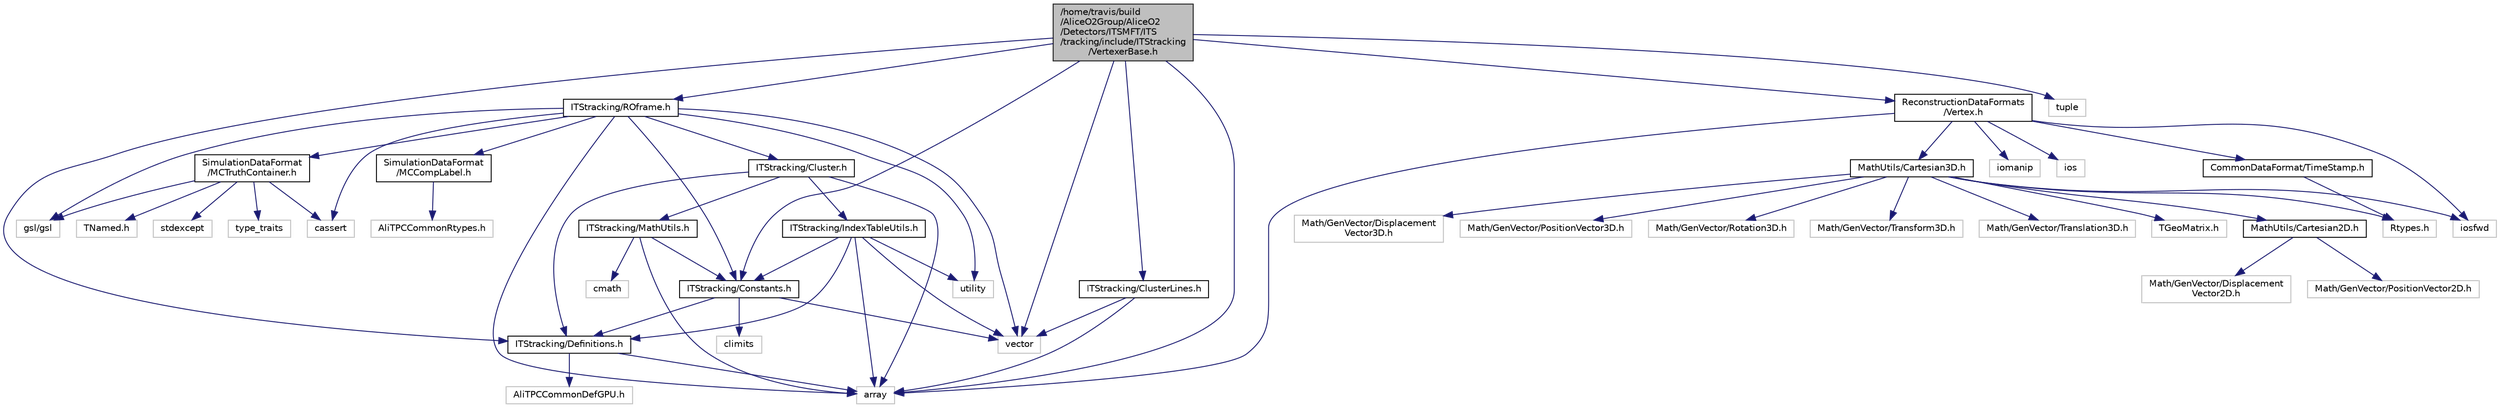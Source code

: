 digraph "/home/travis/build/AliceO2Group/AliceO2/Detectors/ITSMFT/ITS/tracking/include/ITStracking/VertexerBase.h"
{
 // INTERACTIVE_SVG=YES
  bgcolor="transparent";
  edge [fontname="Helvetica",fontsize="10",labelfontname="Helvetica",labelfontsize="10"];
  node [fontname="Helvetica",fontsize="10",shape=record];
  Node1 [label="/home/travis/build\l/AliceO2Group/AliceO2\l/Detectors/ITSMFT/ITS\l/tracking/include/ITStracking\l/VertexerBase.h",height=0.2,width=0.4,color="black", fillcolor="grey75", style="filled" fontcolor="black"];
  Node1 -> Node2 [color="midnightblue",fontsize="10",style="solid",fontname="Helvetica"];
  Node2 [label="vector",height=0.2,width=0.4,color="grey75"];
  Node1 -> Node3 [color="midnightblue",fontsize="10",style="solid",fontname="Helvetica"];
  Node3 [label="array",height=0.2,width=0.4,color="grey75"];
  Node1 -> Node4 [color="midnightblue",fontsize="10",style="solid",fontname="Helvetica"];
  Node4 [label="tuple",height=0.2,width=0.4,color="grey75"];
  Node1 -> Node5 [color="midnightblue",fontsize="10",style="solid",fontname="Helvetica"];
  Node5 [label="ITStracking/Constants.h",height=0.2,width=0.4,color="black",URL="$d0/d86/Detectors_2ITSMFT_2ITS_2tracking_2include_2ITStracking_2Constants_8h.html"];
  Node5 -> Node6 [color="midnightblue",fontsize="10",style="solid",fontname="Helvetica"];
  Node6 [label="climits",height=0.2,width=0.4,color="grey75"];
  Node5 -> Node2 [color="midnightblue",fontsize="10",style="solid",fontname="Helvetica"];
  Node5 -> Node7 [color="midnightblue",fontsize="10",style="solid",fontname="Helvetica"];
  Node7 [label="ITStracking/Definitions.h",height=0.2,width=0.4,color="black",URL="$df/d3d/Definitions_8h.html"];
  Node7 -> Node3 [color="midnightblue",fontsize="10",style="solid",fontname="Helvetica"];
  Node7 -> Node8 [color="midnightblue",fontsize="10",style="solid",fontname="Helvetica"];
  Node8 [label="AliTPCCommonDefGPU.h",height=0.2,width=0.4,color="grey75"];
  Node1 -> Node7 [color="midnightblue",fontsize="10",style="solid",fontname="Helvetica"];
  Node1 -> Node9 [color="midnightblue",fontsize="10",style="solid",fontname="Helvetica"];
  Node9 [label="ITStracking/ClusterLines.h",height=0.2,width=0.4,color="black",URL="$df/d50/ClusterLines_8h.html"];
  Node9 -> Node3 [color="midnightblue",fontsize="10",style="solid",fontname="Helvetica"];
  Node9 -> Node2 [color="midnightblue",fontsize="10",style="solid",fontname="Helvetica"];
  Node1 -> Node10 [color="midnightblue",fontsize="10",style="solid",fontname="Helvetica"];
  Node10 [label="ITStracking/ROframe.h",height=0.2,width=0.4,color="black",URL="$dc/d42/ROframe_8h.html"];
  Node10 -> Node3 [color="midnightblue",fontsize="10",style="solid",fontname="Helvetica"];
  Node10 -> Node2 [color="midnightblue",fontsize="10",style="solid",fontname="Helvetica"];
  Node10 -> Node11 [color="midnightblue",fontsize="10",style="solid",fontname="Helvetica"];
  Node11 [label="utility",height=0.2,width=0.4,color="grey75"];
  Node10 -> Node12 [color="midnightblue",fontsize="10",style="solid",fontname="Helvetica"];
  Node12 [label="cassert",height=0.2,width=0.4,color="grey75"];
  Node10 -> Node13 [color="midnightblue",fontsize="10",style="solid",fontname="Helvetica"];
  Node13 [label="gsl/gsl",height=0.2,width=0.4,color="grey75"];
  Node10 -> Node14 [color="midnightblue",fontsize="10",style="solid",fontname="Helvetica"];
  Node14 [label="ITStracking/Cluster.h",height=0.2,width=0.4,color="black",URL="$da/d7f/Detectors_2ITSMFT_2ITS_2tracking_2include_2ITStracking_2Cluster_8h.html"];
  Node14 -> Node3 [color="midnightblue",fontsize="10",style="solid",fontname="Helvetica"];
  Node14 -> Node7 [color="midnightblue",fontsize="10",style="solid",fontname="Helvetica"];
  Node14 -> Node15 [color="midnightblue",fontsize="10",style="solid",fontname="Helvetica"];
  Node15 [label="ITStracking/MathUtils.h",height=0.2,width=0.4,color="black",URL="$dc/d3e/MathUtils_8h.html"];
  Node15 -> Node3 [color="midnightblue",fontsize="10",style="solid",fontname="Helvetica"];
  Node15 -> Node16 [color="midnightblue",fontsize="10",style="solid",fontname="Helvetica"];
  Node16 [label="cmath",height=0.2,width=0.4,color="grey75"];
  Node15 -> Node5 [color="midnightblue",fontsize="10",style="solid",fontname="Helvetica"];
  Node14 -> Node17 [color="midnightblue",fontsize="10",style="solid",fontname="Helvetica"];
  Node17 [label="ITStracking/IndexTableUtils.h",height=0.2,width=0.4,color="black",URL="$d2/d0c/IndexTableUtils_8h.html"];
  Node17 -> Node3 [color="midnightblue",fontsize="10",style="solid",fontname="Helvetica"];
  Node17 -> Node11 [color="midnightblue",fontsize="10",style="solid",fontname="Helvetica"];
  Node17 -> Node2 [color="midnightblue",fontsize="10",style="solid",fontname="Helvetica"];
  Node17 -> Node5 [color="midnightblue",fontsize="10",style="solid",fontname="Helvetica"];
  Node17 -> Node7 [color="midnightblue",fontsize="10",style="solid",fontname="Helvetica"];
  Node10 -> Node5 [color="midnightblue",fontsize="10",style="solid",fontname="Helvetica"];
  Node10 -> Node18 [color="midnightblue",fontsize="10",style="solid",fontname="Helvetica"];
  Node18 [label="SimulationDataFormat\l/MCCompLabel.h",height=0.2,width=0.4,color="black",URL="$d7/dcd/MCCompLabel_8h.html"];
  Node18 -> Node19 [color="midnightblue",fontsize="10",style="solid",fontname="Helvetica"];
  Node19 [label="AliTPCCommonRtypes.h",height=0.2,width=0.4,color="grey75"];
  Node10 -> Node20 [color="midnightblue",fontsize="10",style="solid",fontname="Helvetica"];
  Node20 [label="SimulationDataFormat\l/MCTruthContainer.h",height=0.2,width=0.4,color="black",URL="$db/d14/MCTruthContainer_8h.html",tooltip="Definition of a container to keep Monte Carlo truth external to simulation objects. "];
  Node20 -> Node21 [color="midnightblue",fontsize="10",style="solid",fontname="Helvetica"];
  Node21 [label="TNamed.h",height=0.2,width=0.4,color="grey75"];
  Node20 -> Node12 [color="midnightblue",fontsize="10",style="solid",fontname="Helvetica"];
  Node20 -> Node22 [color="midnightblue",fontsize="10",style="solid",fontname="Helvetica"];
  Node22 [label="stdexcept",height=0.2,width=0.4,color="grey75"];
  Node20 -> Node13 [color="midnightblue",fontsize="10",style="solid",fontname="Helvetica"];
  Node20 -> Node23 [color="midnightblue",fontsize="10",style="solid",fontname="Helvetica"];
  Node23 [label="type_traits",height=0.2,width=0.4,color="grey75"];
  Node1 -> Node24 [color="midnightblue",fontsize="10",style="solid",fontname="Helvetica"];
  Node24 [label="ReconstructionDataFormats\l/Vertex.h",height=0.2,width=0.4,color="black",URL="$d3/d6f/DataFormats_2Reconstruction_2include_2ReconstructionDataFormats_2Vertex_8h.html"];
  Node24 -> Node25 [color="midnightblue",fontsize="10",style="solid",fontname="Helvetica"];
  Node25 [label="MathUtils/Cartesian3D.h",height=0.2,width=0.4,color="black",URL="$dd/d76/Cartesian3D_8h.html"];
  Node25 -> Node26 [color="midnightblue",fontsize="10",style="solid",fontname="Helvetica"];
  Node26 [label="Math/GenVector/Displacement\lVector3D.h",height=0.2,width=0.4,color="grey75"];
  Node25 -> Node27 [color="midnightblue",fontsize="10",style="solid",fontname="Helvetica"];
  Node27 [label="Math/GenVector/PositionVector3D.h",height=0.2,width=0.4,color="grey75"];
  Node25 -> Node28 [color="midnightblue",fontsize="10",style="solid",fontname="Helvetica"];
  Node28 [label="Math/GenVector/Rotation3D.h",height=0.2,width=0.4,color="grey75"];
  Node25 -> Node29 [color="midnightblue",fontsize="10",style="solid",fontname="Helvetica"];
  Node29 [label="Math/GenVector/Transform3D.h",height=0.2,width=0.4,color="grey75"];
  Node25 -> Node30 [color="midnightblue",fontsize="10",style="solid",fontname="Helvetica"];
  Node30 [label="Math/GenVector/Translation3D.h",height=0.2,width=0.4,color="grey75"];
  Node25 -> Node31 [color="midnightblue",fontsize="10",style="solid",fontname="Helvetica"];
  Node31 [label="Rtypes.h",height=0.2,width=0.4,color="grey75"];
  Node25 -> Node32 [color="midnightblue",fontsize="10",style="solid",fontname="Helvetica"];
  Node32 [label="TGeoMatrix.h",height=0.2,width=0.4,color="grey75"];
  Node25 -> Node33 [color="midnightblue",fontsize="10",style="solid",fontname="Helvetica"];
  Node33 [label="iosfwd",height=0.2,width=0.4,color="grey75"];
  Node25 -> Node34 [color="midnightblue",fontsize="10",style="solid",fontname="Helvetica"];
  Node34 [label="MathUtils/Cartesian2D.h",height=0.2,width=0.4,color="black",URL="$d2/dd0/Cartesian2D_8h.html"];
  Node34 -> Node35 [color="midnightblue",fontsize="10",style="solid",fontname="Helvetica"];
  Node35 [label="Math/GenVector/Displacement\lVector2D.h",height=0.2,width=0.4,color="grey75"];
  Node34 -> Node36 [color="midnightblue",fontsize="10",style="solid",fontname="Helvetica"];
  Node36 [label="Math/GenVector/PositionVector2D.h",height=0.2,width=0.4,color="grey75"];
  Node24 -> Node37 [color="midnightblue",fontsize="10",style="solid",fontname="Helvetica"];
  Node37 [label="CommonDataFormat/TimeStamp.h",height=0.2,width=0.4,color="black",URL="$df/d5d/common_2include_2CommonDataFormat_2TimeStamp_8h.html"];
  Node37 -> Node31 [color="midnightblue",fontsize="10",style="solid",fontname="Helvetica"];
  Node24 -> Node3 [color="midnightblue",fontsize="10",style="solid",fontname="Helvetica"];
  Node24 -> Node38 [color="midnightblue",fontsize="10",style="solid",fontname="Helvetica"];
  Node38 [label="iomanip",height=0.2,width=0.4,color="grey75"];
  Node24 -> Node39 [color="midnightblue",fontsize="10",style="solid",fontname="Helvetica"];
  Node39 [label="ios",height=0.2,width=0.4,color="grey75"];
  Node24 -> Node33 [color="midnightblue",fontsize="10",style="solid",fontname="Helvetica"];
}
